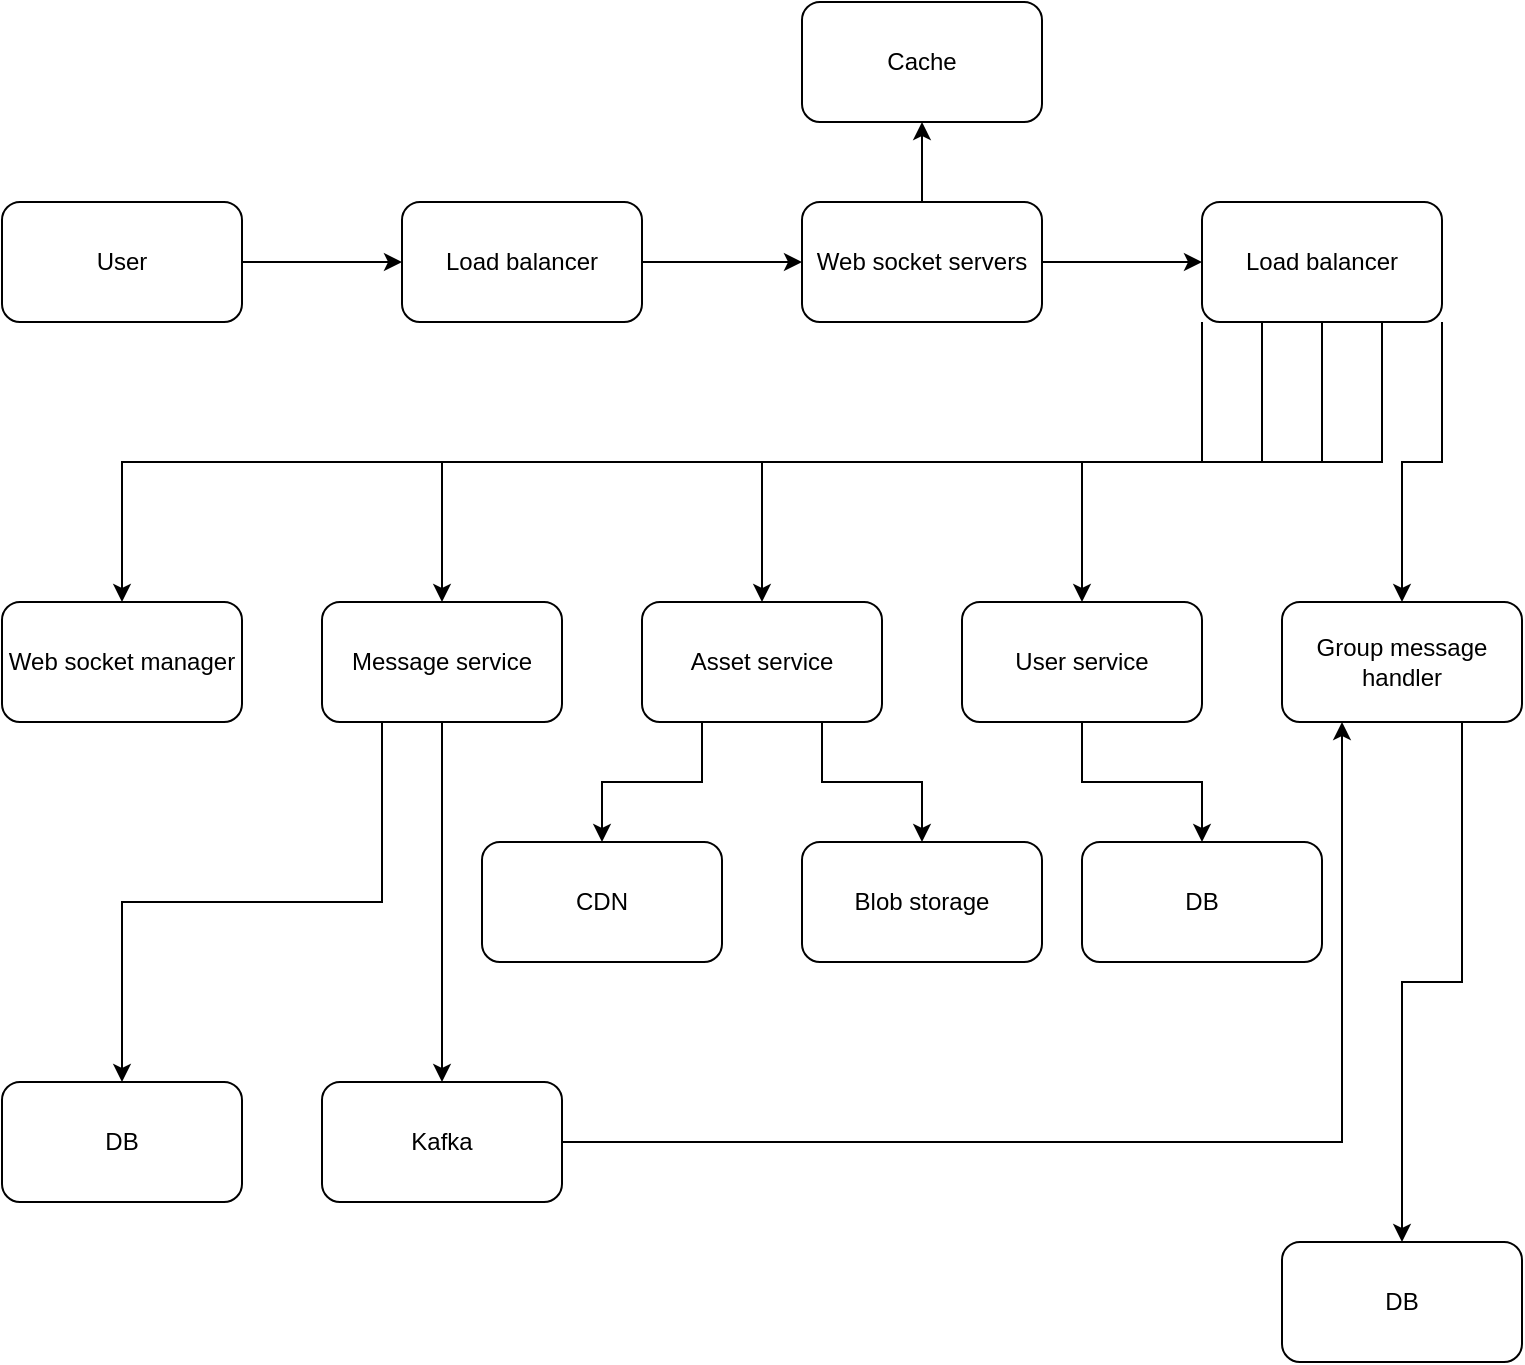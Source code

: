 <mxfile version="20.8.18" type="device"><diagram id="dijq7EySqOm7LpBwnqDr" name="Page-1"><mxGraphModel dx="882" dy="596" grid="1" gridSize="10" guides="1" tooltips="1" connect="1" arrows="1" fold="1" page="1" pageScale="1" pageWidth="850" pageHeight="1100" math="0" shadow="0"><root><mxCell id="0"/><mxCell id="1" parent="0"/><mxCell id="9xc2geOaGXQi-p79e_B4-17" style="edgeStyle=orthogonalEdgeStyle;rounded=0;orthogonalLoop=1;jettySize=auto;html=1;exitX=1;exitY=0.5;exitDx=0;exitDy=0;entryX=0;entryY=0.5;entryDx=0;entryDy=0;" edge="1" parent="1" source="9xc2geOaGXQi-p79e_B4-11" target="9xc2geOaGXQi-p79e_B4-12"><mxGeometry relative="1" as="geometry"/></mxCell><mxCell id="9xc2geOaGXQi-p79e_B4-11" value="User" style="rounded=1;whiteSpace=wrap;html=1;" vertex="1" parent="1"><mxGeometry x="40" y="120" width="120" height="60" as="geometry"/></mxCell><mxCell id="9xc2geOaGXQi-p79e_B4-18" style="edgeStyle=orthogonalEdgeStyle;rounded=0;orthogonalLoop=1;jettySize=auto;html=1;exitX=1;exitY=0.5;exitDx=0;exitDy=0;entryX=0;entryY=0.5;entryDx=0;entryDy=0;" edge="1" parent="1" source="9xc2geOaGXQi-p79e_B4-12" target="9xc2geOaGXQi-p79e_B4-13"><mxGeometry relative="1" as="geometry"/></mxCell><mxCell id="9xc2geOaGXQi-p79e_B4-12" value="Load balancer" style="rounded=1;whiteSpace=wrap;html=1;" vertex="1" parent="1"><mxGeometry x="240" y="120" width="120" height="60" as="geometry"/></mxCell><mxCell id="9xc2geOaGXQi-p79e_B4-19" style="edgeStyle=orthogonalEdgeStyle;rounded=0;orthogonalLoop=1;jettySize=auto;html=1;exitX=1;exitY=0.5;exitDx=0;exitDy=0;entryX=0;entryY=0.5;entryDx=0;entryDy=0;" edge="1" parent="1" source="9xc2geOaGXQi-p79e_B4-13" target="9xc2geOaGXQi-p79e_B4-14"><mxGeometry relative="1" as="geometry"/></mxCell><mxCell id="9xc2geOaGXQi-p79e_B4-37" style="edgeStyle=orthogonalEdgeStyle;rounded=0;orthogonalLoop=1;jettySize=auto;html=1;exitX=0.5;exitY=0;exitDx=0;exitDy=0;entryX=0.5;entryY=1;entryDx=0;entryDy=0;" edge="1" parent="1" source="9xc2geOaGXQi-p79e_B4-13" target="9xc2geOaGXQi-p79e_B4-36"><mxGeometry relative="1" as="geometry"/></mxCell><mxCell id="9xc2geOaGXQi-p79e_B4-13" value="Web socket servers" style="rounded=1;whiteSpace=wrap;html=1;" vertex="1" parent="1"><mxGeometry x="440" y="120" width="120" height="60" as="geometry"/></mxCell><mxCell id="9xc2geOaGXQi-p79e_B4-26" style="edgeStyle=orthogonalEdgeStyle;rounded=0;orthogonalLoop=1;jettySize=auto;html=1;exitX=0;exitY=1;exitDx=0;exitDy=0;entryX=0.5;entryY=0;entryDx=0;entryDy=0;" edge="1" parent="1" source="9xc2geOaGXQi-p79e_B4-14" target="9xc2geOaGXQi-p79e_B4-15"><mxGeometry relative="1" as="geometry"/></mxCell><mxCell id="9xc2geOaGXQi-p79e_B4-27" style="edgeStyle=orthogonalEdgeStyle;rounded=0;orthogonalLoop=1;jettySize=auto;html=1;exitX=0.25;exitY=1;exitDx=0;exitDy=0;entryX=0.5;entryY=0;entryDx=0;entryDy=0;" edge="1" parent="1" source="9xc2geOaGXQi-p79e_B4-14" target="9xc2geOaGXQi-p79e_B4-16"><mxGeometry relative="1" as="geometry"/></mxCell><mxCell id="9xc2geOaGXQi-p79e_B4-28" style="edgeStyle=orthogonalEdgeStyle;rounded=0;orthogonalLoop=1;jettySize=auto;html=1;exitX=0.5;exitY=1;exitDx=0;exitDy=0;entryX=0.5;entryY=0;entryDx=0;entryDy=0;" edge="1" parent="1" source="9xc2geOaGXQi-p79e_B4-14" target="9xc2geOaGXQi-p79e_B4-20"><mxGeometry relative="1" as="geometry"/></mxCell><mxCell id="9xc2geOaGXQi-p79e_B4-29" style="edgeStyle=orthogonalEdgeStyle;rounded=0;orthogonalLoop=1;jettySize=auto;html=1;exitX=0.75;exitY=1;exitDx=0;exitDy=0;entryX=0.5;entryY=0;entryDx=0;entryDy=0;" edge="1" parent="1" source="9xc2geOaGXQi-p79e_B4-14" target="9xc2geOaGXQi-p79e_B4-21"><mxGeometry relative="1" as="geometry"/></mxCell><mxCell id="9xc2geOaGXQi-p79e_B4-30" style="edgeStyle=orthogonalEdgeStyle;rounded=0;orthogonalLoop=1;jettySize=auto;html=1;exitX=1;exitY=1;exitDx=0;exitDy=0;" edge="1" parent="1" source="9xc2geOaGXQi-p79e_B4-14" target="9xc2geOaGXQi-p79e_B4-22"><mxGeometry relative="1" as="geometry"/></mxCell><mxCell id="9xc2geOaGXQi-p79e_B4-14" value="Load balancer" style="rounded=1;whiteSpace=wrap;html=1;" vertex="1" parent="1"><mxGeometry x="640" y="120" width="120" height="60" as="geometry"/></mxCell><mxCell id="9xc2geOaGXQi-p79e_B4-15" value="Web socket manager" style="rounded=1;whiteSpace=wrap;html=1;" vertex="1" parent="1"><mxGeometry x="40" y="320" width="120" height="60" as="geometry"/></mxCell><mxCell id="9xc2geOaGXQi-p79e_B4-43" style="edgeStyle=orthogonalEdgeStyle;rounded=0;orthogonalLoop=1;jettySize=auto;html=1;exitX=0.5;exitY=1;exitDx=0;exitDy=0;entryX=0.5;entryY=0;entryDx=0;entryDy=0;" edge="1" parent="1" source="9xc2geOaGXQi-p79e_B4-16" target="9xc2geOaGXQi-p79e_B4-40"><mxGeometry relative="1" as="geometry"/></mxCell><mxCell id="9xc2geOaGXQi-p79e_B4-50" style="edgeStyle=orthogonalEdgeStyle;rounded=0;orthogonalLoop=1;jettySize=auto;html=1;exitX=0.25;exitY=1;exitDx=0;exitDy=0;" edge="1" parent="1" source="9xc2geOaGXQi-p79e_B4-16" target="9xc2geOaGXQi-p79e_B4-49"><mxGeometry relative="1" as="geometry"/></mxCell><mxCell id="9xc2geOaGXQi-p79e_B4-16" value="Message service" style="rounded=1;whiteSpace=wrap;html=1;" vertex="1" parent="1"><mxGeometry x="200" y="320" width="120" height="60" as="geometry"/></mxCell><mxCell id="9xc2geOaGXQi-p79e_B4-34" style="edgeStyle=orthogonalEdgeStyle;rounded=0;orthogonalLoop=1;jettySize=auto;html=1;exitX=0.25;exitY=1;exitDx=0;exitDy=0;" edge="1" parent="1" source="9xc2geOaGXQi-p79e_B4-20" target="9xc2geOaGXQi-p79e_B4-31"><mxGeometry relative="1" as="geometry"/></mxCell><mxCell id="9xc2geOaGXQi-p79e_B4-35" style="edgeStyle=orthogonalEdgeStyle;rounded=0;orthogonalLoop=1;jettySize=auto;html=1;exitX=0.75;exitY=1;exitDx=0;exitDy=0;entryX=0.5;entryY=0;entryDx=0;entryDy=0;" edge="1" parent="1" source="9xc2geOaGXQi-p79e_B4-20" target="9xc2geOaGXQi-p79e_B4-32"><mxGeometry relative="1" as="geometry"/></mxCell><mxCell id="9xc2geOaGXQi-p79e_B4-20" value="Asset service" style="rounded=1;whiteSpace=wrap;html=1;" vertex="1" parent="1"><mxGeometry x="360" y="320" width="120" height="60" as="geometry"/></mxCell><mxCell id="9xc2geOaGXQi-p79e_B4-47" style="edgeStyle=orthogonalEdgeStyle;rounded=0;orthogonalLoop=1;jettySize=auto;html=1;exitX=0.5;exitY=1;exitDx=0;exitDy=0;entryX=0.5;entryY=0;entryDx=0;entryDy=0;" edge="1" parent="1" source="9xc2geOaGXQi-p79e_B4-21" target="9xc2geOaGXQi-p79e_B4-46"><mxGeometry relative="1" as="geometry"/></mxCell><mxCell id="9xc2geOaGXQi-p79e_B4-21" value="User service" style="rounded=1;whiteSpace=wrap;html=1;" vertex="1" parent="1"><mxGeometry x="520" y="320" width="120" height="60" as="geometry"/></mxCell><mxCell id="9xc2geOaGXQi-p79e_B4-48" style="edgeStyle=orthogonalEdgeStyle;rounded=0;orthogonalLoop=1;jettySize=auto;html=1;exitX=0.75;exitY=1;exitDx=0;exitDy=0;" edge="1" parent="1" source="9xc2geOaGXQi-p79e_B4-22" target="9xc2geOaGXQi-p79e_B4-45"><mxGeometry relative="1" as="geometry"/></mxCell><mxCell id="9xc2geOaGXQi-p79e_B4-22" value="Group message handler" style="rounded=1;whiteSpace=wrap;html=1;" vertex="1" parent="1"><mxGeometry x="680" y="320" width="120" height="60" as="geometry"/></mxCell><mxCell id="9xc2geOaGXQi-p79e_B4-31" value="CDN" style="rounded=1;whiteSpace=wrap;html=1;" vertex="1" parent="1"><mxGeometry x="280" y="440" width="120" height="60" as="geometry"/></mxCell><mxCell id="9xc2geOaGXQi-p79e_B4-32" value="Blob storage" style="rounded=1;whiteSpace=wrap;html=1;" vertex="1" parent="1"><mxGeometry x="440" y="440" width="120" height="60" as="geometry"/></mxCell><mxCell id="9xc2geOaGXQi-p79e_B4-36" value="Cache" style="rounded=1;whiteSpace=wrap;html=1;" vertex="1" parent="1"><mxGeometry x="440" y="20" width="120" height="60" as="geometry"/></mxCell><mxCell id="9xc2geOaGXQi-p79e_B4-44" style="edgeStyle=orthogonalEdgeStyle;rounded=0;orthogonalLoop=1;jettySize=auto;html=1;exitX=1;exitY=0.5;exitDx=0;exitDy=0;entryX=0.25;entryY=1;entryDx=0;entryDy=0;" edge="1" parent="1" source="9xc2geOaGXQi-p79e_B4-40" target="9xc2geOaGXQi-p79e_B4-22"><mxGeometry relative="1" as="geometry"/></mxCell><mxCell id="9xc2geOaGXQi-p79e_B4-40" value="Kafka" style="rounded=1;whiteSpace=wrap;html=1;" vertex="1" parent="1"><mxGeometry x="200" y="560" width="120" height="60" as="geometry"/></mxCell><mxCell id="9xc2geOaGXQi-p79e_B4-45" value="DB" style="rounded=1;whiteSpace=wrap;html=1;" vertex="1" parent="1"><mxGeometry x="680" y="640" width="120" height="60" as="geometry"/></mxCell><mxCell id="9xc2geOaGXQi-p79e_B4-46" value="DB" style="rounded=1;whiteSpace=wrap;html=1;" vertex="1" parent="1"><mxGeometry x="580" y="440" width="120" height="60" as="geometry"/></mxCell><mxCell id="9xc2geOaGXQi-p79e_B4-49" value="DB" style="rounded=1;whiteSpace=wrap;html=1;" vertex="1" parent="1"><mxGeometry x="40" y="560" width="120" height="60" as="geometry"/></mxCell></root></mxGraphModel></diagram></mxfile>